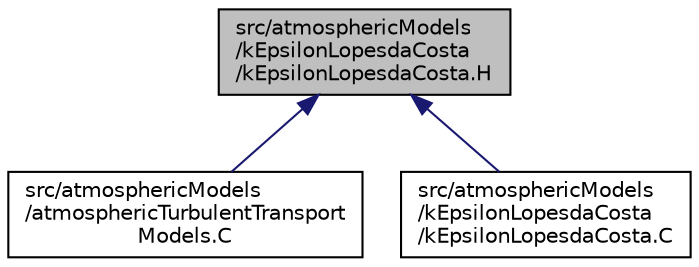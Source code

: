 digraph "src/atmosphericModels/kEpsilonLopesdaCosta/kEpsilonLopesdaCosta.H"
{
  bgcolor="transparent";
  edge [fontname="Helvetica",fontsize="10",labelfontname="Helvetica",labelfontsize="10"];
  node [fontname="Helvetica",fontsize="10",shape=record];
  Node1 [label="src/atmosphericModels\l/kEpsilonLopesdaCosta\l/kEpsilonLopesdaCosta.H",height=0.2,width=0.4,color="black", fillcolor="grey75", style="filled" fontcolor="black"];
  Node1 -> Node2 [dir="back",color="midnightblue",fontsize="10",style="solid",fontname="Helvetica"];
  Node2 [label="src/atmosphericModels\l/atmosphericTurbulentTransport\lModels.C",height=0.2,width=0.4,color="black",URL="$atmosphericTurbulentTransportModels_8C.html"];
  Node1 -> Node3 [dir="back",color="midnightblue",fontsize="10",style="solid",fontname="Helvetica"];
  Node3 [label="src/atmosphericModels\l/kEpsilonLopesdaCosta\l/kEpsilonLopesdaCosta.C",height=0.2,width=0.4,color="black",URL="$kEpsilonLopesdaCosta_8C.html"];
}
